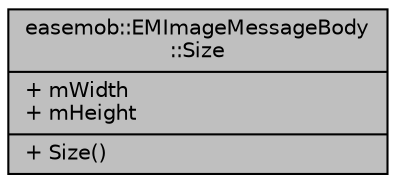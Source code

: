 digraph "easemob::EMImageMessageBody::Size"
{
  edge [fontname="Helvetica",fontsize="10",labelfontname="Helvetica",labelfontsize="10"];
  node [fontname="Helvetica",fontsize="10",shape=record];
  Node1 [label="{easemob::EMImageMessageBody\l::Size\n|+ mWidth\l+ mHeight\l|+ Size()\l}",height=0.2,width=0.4,color="black", fillcolor="grey75", style="filled" fontcolor="black"];
}
